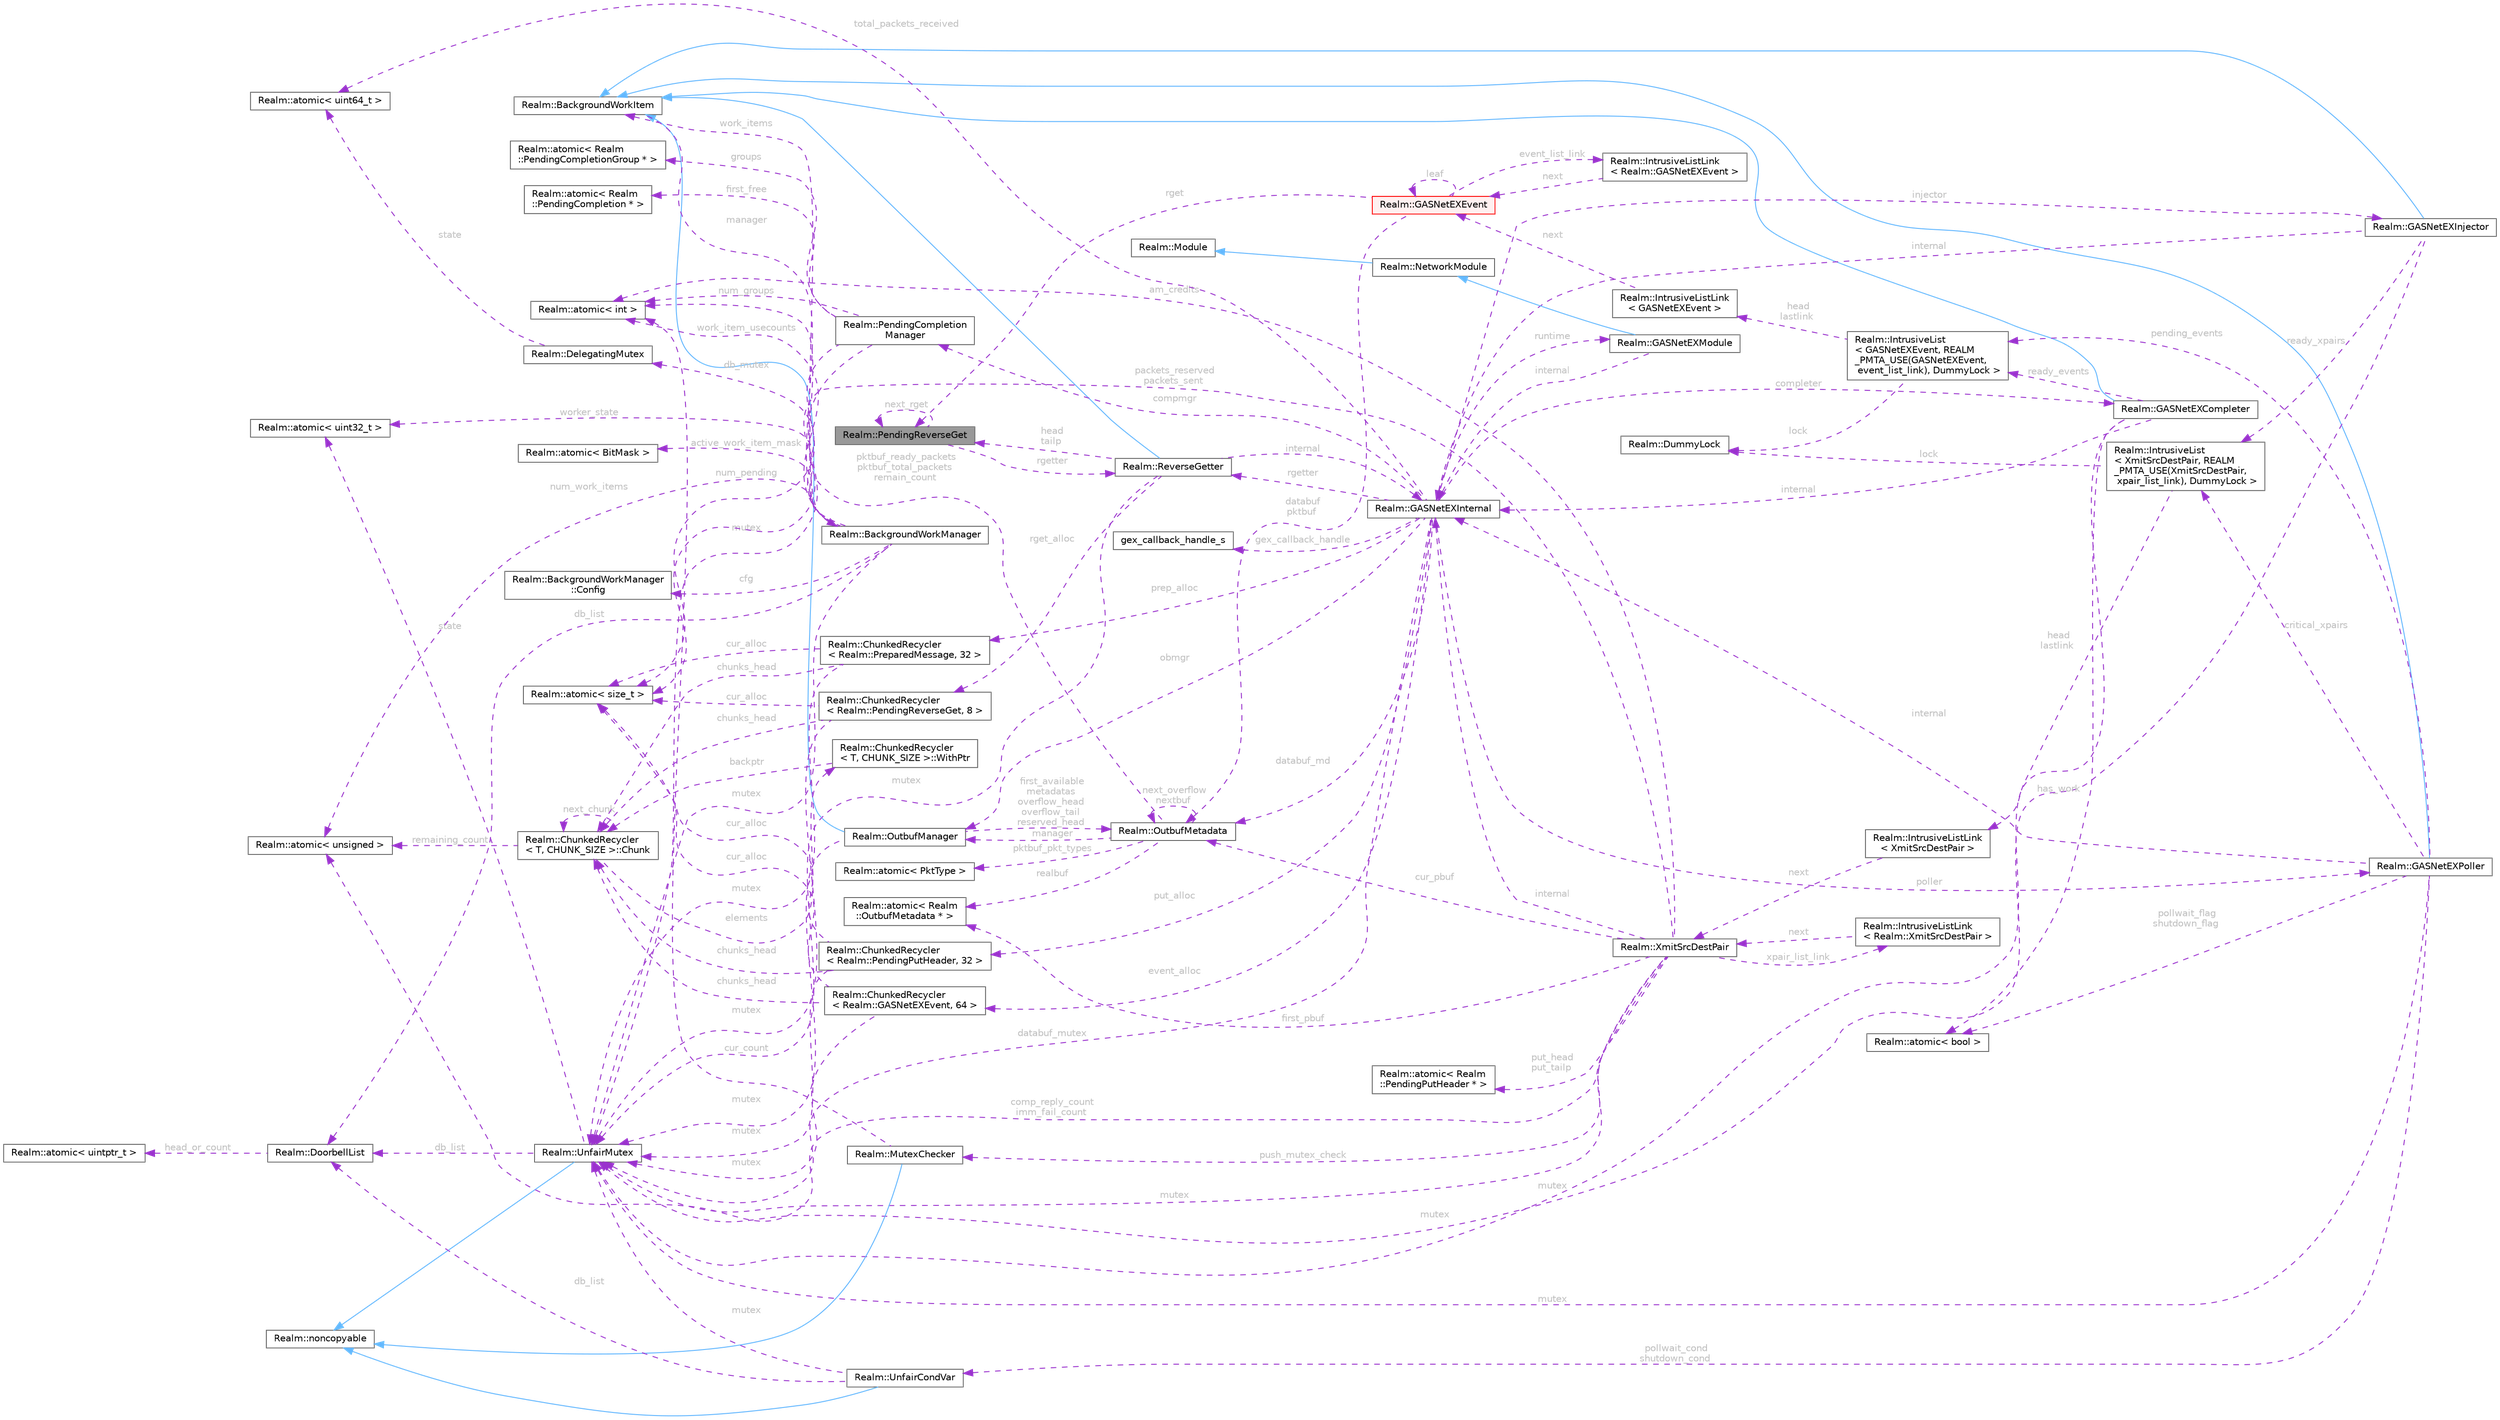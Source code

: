 digraph "Realm::PendingReverseGet"
{
 // LATEX_PDF_SIZE
  bgcolor="transparent";
  edge [fontname=Helvetica,fontsize=10,labelfontname=Helvetica,labelfontsize=10];
  node [fontname=Helvetica,fontsize=10,shape=box,height=0.2,width=0.4];
  rankdir="LR";
  Node1 [id="Node000001",label="Realm::PendingReverseGet",height=0.2,width=0.4,color="gray40", fillcolor="grey60", style="filled", fontcolor="black",tooltip=" "];
  Node2 -> Node1 [id="edge1_Node000001_Node000002",dir="back",color="darkorchid3",style="dashed",tooltip=" ",label=" rgetter",fontcolor="grey" ];
  Node2 [id="Node000002",label="Realm::ReverseGetter",height=0.2,width=0.4,color="gray40", fillcolor="white", style="filled",URL="$classRealm_1_1ReverseGetter.html",tooltip=" "];
  Node3 -> Node2 [id="edge2_Node000002_Node000003",dir="back",color="steelblue1",style="solid",tooltip=" "];
  Node3 [id="Node000003",label="Realm::BackgroundWorkItem",height=0.2,width=0.4,color="gray40", fillcolor="white", style="filled",URL="$classRealm_1_1BackgroundWorkItem.html",tooltip=" "];
  Node4 -> Node3 [id="edge3_Node000003_Node000004",dir="back",color="darkorchid3",style="dashed",tooltip=" ",label=" manager",fontcolor="grey" ];
  Node4 [id="Node000004",label="Realm::BackgroundWorkManager",height=0.2,width=0.4,color="gray40", fillcolor="white", style="filled",URL="$classRealm_1_1BackgroundWorkManager.html",tooltip=" "];
  Node5 -> Node4 [id="edge4_Node000004_Node000005",dir="back",color="darkorchid3",style="dashed",tooltip=" ",label=" cfg",fontcolor="grey" ];
  Node5 [id="Node000005",label="Realm::BackgroundWorkManager\l::Config",height=0.2,width=0.4,color="gray40", fillcolor="white", style="filled",URL="$structRealm_1_1BackgroundWorkManager_1_1Config.html",tooltip=" "];
  Node6 -> Node4 [id="edge5_Node000004_Node000006",dir="back",color="darkorchid3",style="dashed",tooltip=" ",label=" mutex",fontcolor="grey" ];
  Node6 [id="Node000006",label="Realm::UnfairMutex",height=0.2,width=0.4,color="gray40", fillcolor="white", style="filled",URL="$classRealm_1_1UnfairMutex.html",tooltip=" "];
  Node7 -> Node6 [id="edge6_Node000006_Node000007",dir="back",color="steelblue1",style="solid",tooltip=" "];
  Node7 [id="Node000007",label="Realm::noncopyable",height=0.2,width=0.4,color="gray40", fillcolor="white", style="filled",URL="$classRealm_1_1noncopyable.html",tooltip=" "];
  Node8 -> Node6 [id="edge7_Node000006_Node000008",dir="back",color="darkorchid3",style="dashed",tooltip=" ",label=" state",fontcolor="grey" ];
  Node8 [id="Node000008",label="Realm::atomic\< uint32_t \>",height=0.2,width=0.4,color="gray40", fillcolor="white", style="filled",URL="$classRealm_1_1atomic.html",tooltip=" "];
  Node9 -> Node6 [id="edge8_Node000006_Node000009",dir="back",color="darkorchid3",style="dashed",tooltip=" ",label=" db_list",fontcolor="grey" ];
  Node9 [id="Node000009",label="Realm::DoorbellList",height=0.2,width=0.4,color="gray40", fillcolor="white", style="filled",URL="$classRealm_1_1DoorbellList.html",tooltip=" "];
  Node10 -> Node9 [id="edge9_Node000009_Node000010",dir="back",color="darkorchid3",style="dashed",tooltip=" ",label=" head_or_count",fontcolor="grey" ];
  Node10 [id="Node000010",label="Realm::atomic\< uintptr_t \>",height=0.2,width=0.4,color="gray40", fillcolor="white", style="filled",URL="$classRealm_1_1atomic.html",tooltip=" "];
  Node11 -> Node4 [id="edge10_Node000004_Node000011",dir="back",color="darkorchid3",style="dashed",tooltip=" ",label=" num_work_items",fontcolor="grey" ];
  Node11 [id="Node000011",label="Realm::atomic\< unsigned \>",height=0.2,width=0.4,color="gray40", fillcolor="white", style="filled",URL="$classRealm_1_1atomic.html",tooltip=" "];
  Node12 -> Node4 [id="edge11_Node000004_Node000012",dir="back",color="darkorchid3",style="dashed",tooltip=" ",label=" active_work_item_mask",fontcolor="grey" ];
  Node12 [id="Node000012",label="Realm::atomic\< BitMask \>",height=0.2,width=0.4,color="gray40", fillcolor="white", style="filled",URL="$classRealm_1_1atomic.html",tooltip=" "];
  Node13 -> Node4 [id="edge12_Node000004_Node000013",dir="back",color="darkorchid3",style="dashed",tooltip=" ",label=" work_item_usecounts",fontcolor="grey" ];
  Node13 [id="Node000013",label="Realm::atomic\< int \>",height=0.2,width=0.4,color="gray40", fillcolor="white", style="filled",URL="$classRealm_1_1atomic.html",tooltip=" "];
  Node3 -> Node4 [id="edge13_Node000004_Node000003",dir="back",color="darkorchid3",style="dashed",tooltip=" ",label=" work_items",fontcolor="grey" ];
  Node8 -> Node4 [id="edge14_Node000004_Node000008",dir="back",color="darkorchid3",style="dashed",tooltip=" ",label=" worker_state",fontcolor="grey" ];
  Node14 -> Node4 [id="edge15_Node000004_Node000014",dir="back",color="darkorchid3",style="dashed",tooltip=" ",label=" db_mutex",fontcolor="grey" ];
  Node14 [id="Node000014",label="Realm::DelegatingMutex",height=0.2,width=0.4,color="gray40", fillcolor="white", style="filled",URL="$classRealm_1_1DelegatingMutex.html",tooltip=" "];
  Node15 -> Node14 [id="edge16_Node000014_Node000015",dir="back",color="darkorchid3",style="dashed",tooltip=" ",label=" state",fontcolor="grey" ];
  Node15 [id="Node000015",label="Realm::atomic\< uint64_t \>",height=0.2,width=0.4,color="gray40", fillcolor="white", style="filled",URL="$classRealm_1_1atomic.html",tooltip=" "];
  Node9 -> Node4 [id="edge17_Node000004_Node000009",dir="back",color="darkorchid3",style="dashed",tooltip=" ",label=" db_list",fontcolor="grey" ];
  Node16 -> Node2 [id="edge18_Node000002_Node000016",dir="back",color="darkorchid3",style="dashed",tooltip=" ",label=" internal",fontcolor="grey" ];
  Node16 [id="Node000016",label="Realm::GASNetEXInternal",height=0.2,width=0.4,color="gray40", fillcolor="white", style="filled",URL="$classRealm_1_1GASNetEXInternal.html",tooltip=" "];
  Node17 -> Node16 [id="edge19_Node000016_Node000017",dir="back",color="darkorchid3",style="dashed",tooltip=" ",label=" runtime",fontcolor="grey" ];
  Node17 [id="Node000017",label="Realm::GASNetEXModule",height=0.2,width=0.4,color="gray40", fillcolor="white", style="filled",URL="$classRealm_1_1GASNetEXModule.html",tooltip=" "];
  Node18 -> Node17 [id="edge20_Node000017_Node000018",dir="back",color="steelblue1",style="solid",tooltip=" "];
  Node18 [id="Node000018",label="Realm::NetworkModule",height=0.2,width=0.4,color="gray40", fillcolor="white", style="filled",URL="$classRealm_1_1NetworkModule.html",tooltip=" "];
  Node19 -> Node18 [id="edge21_Node000018_Node000019",dir="back",color="steelblue1",style="solid",tooltip=" "];
  Node19 [id="Node000019",label="Realm::Module",height=0.2,width=0.4,color="gray40", fillcolor="white", style="filled",URL="$classRealm_1_1Module.html",tooltip=" "];
  Node16 -> Node17 [id="edge22_Node000017_Node000016",dir="back",color="darkorchid3",style="dashed",tooltip=" ",label=" internal",fontcolor="grey" ];
  Node20 -> Node16 [id="edge23_Node000016_Node000020",dir="back",color="darkorchid3",style="dashed",tooltip=" ",label=" poller",fontcolor="grey" ];
  Node20 [id="Node000020",label="Realm::GASNetEXPoller",height=0.2,width=0.4,color="gray40", fillcolor="white", style="filled",URL="$classRealm_1_1GASNetEXPoller.html",tooltip=" "];
  Node3 -> Node20 [id="edge24_Node000020_Node000003",dir="back",color="steelblue1",style="solid",tooltip=" "];
  Node16 -> Node20 [id="edge25_Node000020_Node000016",dir="back",color="darkorchid3",style="dashed",tooltip=" ",label=" internal",fontcolor="grey" ];
  Node6 -> Node20 [id="edge26_Node000020_Node000006",dir="back",color="darkorchid3",style="dashed",tooltip=" ",label=" mutex",fontcolor="grey" ];
  Node21 -> Node20 [id="edge27_Node000020_Node000021",dir="back",color="darkorchid3",style="dashed",tooltip=" ",label=" pollwait_flag\nshutdown_flag",fontcolor="grey" ];
  Node21 [id="Node000021",label="Realm::atomic\< bool \>",height=0.2,width=0.4,color="gray40", fillcolor="white", style="filled",URL="$classRealm_1_1atomic.html",tooltip=" "];
  Node22 -> Node20 [id="edge28_Node000020_Node000022",dir="back",color="darkorchid3",style="dashed",tooltip=" ",label=" pollwait_cond\nshutdown_cond",fontcolor="grey" ];
  Node22 [id="Node000022",label="Realm::UnfairCondVar",height=0.2,width=0.4,color="gray40", fillcolor="white", style="filled",URL="$classRealm_1_1UnfairCondVar.html",tooltip=" "];
  Node7 -> Node22 [id="edge29_Node000022_Node000007",dir="back",color="steelblue1",style="solid",tooltip=" "];
  Node6 -> Node22 [id="edge30_Node000022_Node000006",dir="back",color="darkorchid3",style="dashed",tooltip=" ",label=" mutex",fontcolor="grey" ];
  Node9 -> Node22 [id="edge31_Node000022_Node000009",dir="back",color="darkorchid3",style="dashed",tooltip=" ",label=" db_list",fontcolor="grey" ];
  Node23 -> Node20 [id="edge32_Node000020_Node000023",dir="back",color="darkorchid3",style="dashed",tooltip=" ",label=" critical_xpairs",fontcolor="grey" ];
  Node23 [id="Node000023",label="Realm::IntrusiveList\l\< XmitSrcDestPair, REALM\l_PMTA_USE(XmitSrcDestPair,\l xpair_list_link), DummyLock \>",height=0.2,width=0.4,color="gray40", fillcolor="white", style="filled",URL="$classRealm_1_1IntrusiveList.html",tooltip=" "];
  Node24 -> Node23 [id="edge33_Node000023_Node000024",dir="back",color="darkorchid3",style="dashed",tooltip=" ",label=" lock",fontcolor="grey" ];
  Node24 [id="Node000024",label="Realm::DummyLock",height=0.2,width=0.4,color="gray40", fillcolor="white", style="filled",URL="$classRealm_1_1DummyLock.html",tooltip=" "];
  Node25 -> Node23 [id="edge34_Node000023_Node000025",dir="back",color="darkorchid3",style="dashed",tooltip=" ",label=" head\nlastlink",fontcolor="grey" ];
  Node25 [id="Node000025",label="Realm::IntrusiveListLink\l\< XmitSrcDestPair \>",height=0.2,width=0.4,color="gray40", fillcolor="white", style="filled",URL="$structRealm_1_1IntrusiveListLink.html",tooltip=" "];
  Node26 -> Node25 [id="edge35_Node000025_Node000026",dir="back",color="darkorchid3",style="dashed",tooltip=" ",label=" next",fontcolor="grey" ];
  Node26 [id="Node000026",label="Realm::XmitSrcDestPair",height=0.2,width=0.4,color="gray40", fillcolor="white", style="filled",URL="$classRealm_1_1XmitSrcDestPair.html",tooltip=" "];
  Node27 -> Node26 [id="edge36_Node000026_Node000027",dir="back",color="darkorchid3",style="dashed",tooltip=" ",label=" xpair_list_link",fontcolor="grey" ];
  Node27 [id="Node000027",label="Realm::IntrusiveListLink\l\< Realm::XmitSrcDestPair \>",height=0.2,width=0.4,color="gray40", fillcolor="white", style="filled",URL="$structRealm_1_1IntrusiveListLink.html",tooltip=" "];
  Node26 -> Node27 [id="edge37_Node000027_Node000026",dir="back",color="darkorchid3",style="dashed",tooltip=" ",label=" next",fontcolor="grey" ];
  Node16 -> Node26 [id="edge38_Node000026_Node000016",dir="back",color="darkorchid3",style="dashed",tooltip=" ",label=" internal",fontcolor="grey" ];
  Node28 -> Node26 [id="edge39_Node000026_Node000028",dir="back",color="darkorchid3",style="dashed",tooltip=" ",label=" packets_reserved\npackets_sent",fontcolor="grey" ];
  Node28 [id="Node000028",label="Realm::atomic\< size_t \>",height=0.2,width=0.4,color="gray40", fillcolor="white", style="filled",URL="$classRealm_1_1atomic.html",tooltip=" "];
  Node6 -> Node26 [id="edge40_Node000026_Node000006",dir="back",color="darkorchid3",style="dashed",tooltip=" ",label=" mutex",fontcolor="grey" ];
  Node29 -> Node26 [id="edge41_Node000026_Node000029",dir="back",color="darkorchid3",style="dashed",tooltip=" ",label=" push_mutex_check",fontcolor="grey" ];
  Node29 [id="Node000029",label="Realm::MutexChecker",height=0.2,width=0.4,color="gray40", fillcolor="white", style="filled",URL="$classRealm_1_1MutexChecker.html",tooltip=" "];
  Node7 -> Node29 [id="edge42_Node000029_Node000007",dir="back",color="steelblue1",style="solid",tooltip=" "];
  Node13 -> Node29 [id="edge43_Node000029_Node000013",dir="back",color="darkorchid3",style="dashed",tooltip=" ",label=" cur_count",fontcolor="grey" ];
  Node30 -> Node26 [id="edge44_Node000026_Node000030",dir="back",color="darkorchid3",style="dashed",tooltip=" ",label=" first_pbuf",fontcolor="grey" ];
  Node30 [id="Node000030",label="Realm::atomic\< Realm\l::OutbufMetadata * \>",height=0.2,width=0.4,color="gray40", fillcolor="white", style="filled",URL="$classRealm_1_1atomic.html",tooltip=" "];
  Node31 -> Node26 [id="edge45_Node000026_Node000031",dir="back",color="darkorchid3",style="dashed",tooltip=" ",label=" cur_pbuf",fontcolor="grey" ];
  Node31 [id="Node000031",label="Realm::OutbufMetadata",height=0.2,width=0.4,color="gray40", fillcolor="white", style="filled",URL="$classRealm_1_1OutbufMetadata.html",tooltip=" "];
  Node32 -> Node31 [id="edge46_Node000031_Node000032",dir="back",color="darkorchid3",style="dashed",tooltip=" ",label=" manager",fontcolor="grey" ];
  Node32 [id="Node000032",label="Realm::OutbufManager",height=0.2,width=0.4,color="gray40", fillcolor="white", style="filled",URL="$classRealm_1_1OutbufManager.html",tooltip=" "];
  Node3 -> Node32 [id="edge47_Node000032_Node000003",dir="back",color="steelblue1",style="solid",tooltip=" "];
  Node31 -> Node32 [id="edge48_Node000032_Node000031",dir="back",color="darkorchid3",style="dashed",tooltip=" ",label=" first_available\nmetadatas\noverflow_head\noverflow_tail\nreserved_head",fontcolor="grey" ];
  Node6 -> Node32 [id="edge49_Node000032_Node000006",dir="back",color="darkorchid3",style="dashed",tooltip=" ",label=" mutex",fontcolor="grey" ];
  Node31 -> Node31 [id="edge50_Node000031_Node000031",dir="back",color="darkorchid3",style="dashed",tooltip=" ",label=" next_overflow\nnextbuf",fontcolor="grey" ];
  Node30 -> Node31 [id="edge51_Node000031_Node000030",dir="back",color="darkorchid3",style="dashed",tooltip=" ",label=" realbuf",fontcolor="grey" ];
  Node13 -> Node31 [id="edge52_Node000031_Node000013",dir="back",color="darkorchid3",style="dashed",tooltip=" ",label=" pktbuf_ready_packets\npktbuf_total_packets\nremain_count",fontcolor="grey" ];
  Node33 -> Node31 [id="edge53_Node000031_Node000033",dir="back",color="darkorchid3",style="dashed",tooltip=" ",label=" pktbuf_pkt_types",fontcolor="grey" ];
  Node33 [id="Node000033",label="Realm::atomic\< PktType \>",height=0.2,width=0.4,color="gray40", fillcolor="white", style="filled",URL="$classRealm_1_1atomic.html",tooltip=" "];
  Node11 -> Node26 [id="edge54_Node000026_Node000011",dir="back",color="darkorchid3",style="dashed",tooltip=" ",label=" comp_reply_count\nimm_fail_count",fontcolor="grey" ];
  Node34 -> Node26 [id="edge55_Node000026_Node000034",dir="back",color="darkorchid3",style="dashed",tooltip=" ",label=" put_head\nput_tailp",fontcolor="grey" ];
  Node34 [id="Node000034",label="Realm::atomic\< Realm\l::PendingPutHeader * \>",height=0.2,width=0.4,color="gray40", fillcolor="white", style="filled",URL="$classRealm_1_1atomic.html",tooltip=" "];
  Node13 -> Node26 [id="edge56_Node000026_Node000013",dir="back",color="darkorchid3",style="dashed",tooltip=" ",label=" am_credits",fontcolor="grey" ];
  Node35 -> Node20 [id="edge57_Node000020_Node000035",dir="back",color="darkorchid3",style="dashed",tooltip=" ",label=" pending_events",fontcolor="grey" ];
  Node35 [id="Node000035",label="Realm::IntrusiveList\l\< GASNetEXEvent, REALM\l_PMTA_USE(GASNetEXEvent,\l event_list_link), DummyLock \>",height=0.2,width=0.4,color="gray40", fillcolor="white", style="filled",URL="$classRealm_1_1IntrusiveList.html",tooltip=" "];
  Node24 -> Node35 [id="edge58_Node000035_Node000024",dir="back",color="darkorchid3",style="dashed",tooltip=" ",label=" lock",fontcolor="grey" ];
  Node36 -> Node35 [id="edge59_Node000035_Node000036",dir="back",color="darkorchid3",style="dashed",tooltip=" ",label=" head\nlastlink",fontcolor="grey" ];
  Node36 [id="Node000036",label="Realm::IntrusiveListLink\l\< GASNetEXEvent \>",height=0.2,width=0.4,color="gray40", fillcolor="white", style="filled",URL="$structRealm_1_1IntrusiveListLink.html",tooltip=" "];
  Node37 -> Node36 [id="edge60_Node000036_Node000037",dir="back",color="darkorchid3",style="dashed",tooltip=" ",label=" next",fontcolor="grey" ];
  Node37 [id="Node000037",label="Realm::GASNetEXEvent",height=0.2,width=0.4,color="red", fillcolor="#FFF0F0", style="filled",URL="$classRealm_1_1GASNetEXEvent.html",tooltip=" "];
  Node38 -> Node37 [id="edge61_Node000037_Node000038",dir="back",color="darkorchid3",style="dashed",tooltip=" ",label=" event_list_link",fontcolor="grey" ];
  Node38 [id="Node000038",label="Realm::IntrusiveListLink\l\< Realm::GASNetEXEvent \>",height=0.2,width=0.4,color="gray40", fillcolor="white", style="filled",URL="$structRealm_1_1IntrusiveListLink.html",tooltip=" "];
  Node37 -> Node38 [id="edge62_Node000038_Node000037",dir="back",color="darkorchid3",style="dashed",tooltip=" ",label=" next",fontcolor="grey" ];
  Node31 -> Node37 [id="edge63_Node000037_Node000031",dir="back",color="darkorchid3",style="dashed",tooltip=" ",label=" databuf\npktbuf",fontcolor="grey" ];
  Node1 -> Node37 [id="edge64_Node000037_Node000001",dir="back",color="darkorchid3",style="dashed",tooltip=" ",label=" rget",fontcolor="grey" ];
  Node37 -> Node37 [id="edge65_Node000037_Node000037",dir="back",color="darkorchid3",style="dashed",tooltip=" ",label=" leaf",fontcolor="grey" ];
  Node44 -> Node16 [id="edge66_Node000016_Node000044",dir="back",color="darkorchid3",style="dashed",tooltip=" ",label=" injector",fontcolor="grey" ];
  Node44 [id="Node000044",label="Realm::GASNetEXInjector",height=0.2,width=0.4,color="gray40", fillcolor="white", style="filled",URL="$classRealm_1_1GASNetEXInjector.html",tooltip=" "];
  Node3 -> Node44 [id="edge67_Node000044_Node000003",dir="back",color="steelblue1",style="solid",tooltip=" "];
  Node16 -> Node44 [id="edge68_Node000044_Node000016",dir="back",color="darkorchid3",style="dashed",tooltip=" ",label=" internal",fontcolor="grey" ];
  Node6 -> Node44 [id="edge69_Node000044_Node000006",dir="back",color="darkorchid3",style="dashed",tooltip=" ",label=" mutex",fontcolor="grey" ];
  Node23 -> Node44 [id="edge70_Node000044_Node000023",dir="back",color="darkorchid3",style="dashed",tooltip=" ",label=" ready_xpairs",fontcolor="grey" ];
  Node45 -> Node16 [id="edge71_Node000016_Node000045",dir="back",color="darkorchid3",style="dashed",tooltip=" ",label=" completer",fontcolor="grey" ];
  Node45 [id="Node000045",label="Realm::GASNetEXCompleter",height=0.2,width=0.4,color="gray40", fillcolor="white", style="filled",URL="$classRealm_1_1GASNetEXCompleter.html",tooltip=" "];
  Node3 -> Node45 [id="edge72_Node000045_Node000003",dir="back",color="steelblue1",style="solid",tooltip=" "];
  Node16 -> Node45 [id="edge73_Node000045_Node000016",dir="back",color="darkorchid3",style="dashed",tooltip=" ",label=" internal",fontcolor="grey" ];
  Node6 -> Node45 [id="edge74_Node000045_Node000006",dir="back",color="darkorchid3",style="dashed",tooltip=" ",label=" mutex",fontcolor="grey" ];
  Node21 -> Node45 [id="edge75_Node000045_Node000021",dir="back",color="darkorchid3",style="dashed",tooltip=" ",label=" has_work",fontcolor="grey" ];
  Node35 -> Node45 [id="edge76_Node000045_Node000035",dir="back",color="darkorchid3",style="dashed",tooltip=" ",label=" ready_events",fontcolor="grey" ];
  Node2 -> Node16 [id="edge77_Node000016_Node000002",dir="back",color="darkorchid3",style="dashed",tooltip=" ",label=" rgetter",fontcolor="grey" ];
  Node40 -> Node16 [id="edge78_Node000016_Node000040",dir="back",color="darkorchid3",style="dashed",tooltip=" ",label=" compmgr",fontcolor="grey" ];
  Node40 [id="Node000040",label="Realm::PendingCompletion\lManager",height=0.2,width=0.4,color="gray40", fillcolor="white", style="filled",URL="$classRealm_1_1PendingCompletionManager.html",tooltip=" "];
  Node6 -> Node40 [id="edge79_Node000040_Node000006",dir="back",color="darkorchid3",style="dashed",tooltip=" ",label=" mutex",fontcolor="grey" ];
  Node41 -> Node40 [id="edge80_Node000040_Node000041",dir="back",color="darkorchid3",style="dashed",tooltip=" ",label=" first_free",fontcolor="grey" ];
  Node41 [id="Node000041",label="Realm::atomic\< Realm\l::PendingCompletion * \>",height=0.2,width=0.4,color="gray40", fillcolor="white", style="filled",URL="$classRealm_1_1atomic.html",tooltip=" "];
  Node13 -> Node40 [id="edge81_Node000040_Node000013",dir="back",color="darkorchid3",style="dashed",tooltip=" ",label=" num_groups",fontcolor="grey" ];
  Node42 -> Node40 [id="edge82_Node000040_Node000042",dir="back",color="darkorchid3",style="dashed",tooltip=" ",label=" groups",fontcolor="grey" ];
  Node42 [id="Node000042",label="Realm::atomic\< Realm\l::PendingCompletionGroup * \>",height=0.2,width=0.4,color="gray40", fillcolor="white", style="filled",URL="$classRealm_1_1atomic.html",tooltip=" "];
  Node28 -> Node40 [id="edge83_Node000040_Node000028",dir="back",color="darkorchid3",style="dashed",tooltip=" ",label=" num_pending",fontcolor="grey" ];
  Node32 -> Node16 [id="edge84_Node000016_Node000032",dir="back",color="darkorchid3",style="dashed",tooltip=" ",label=" obmgr",fontcolor="grey" ];
  Node15 -> Node16 [id="edge85_Node000016_Node000015",dir="back",color="darkorchid3",style="dashed",tooltip=" ",label=" total_packets_received",fontcolor="grey" ];
  Node6 -> Node16 [id="edge86_Node000016_Node000006",dir="back",color="darkorchid3",style="dashed",tooltip=" ",label=" databuf_mutex",fontcolor="grey" ];
  Node31 -> Node16 [id="edge87_Node000016_Node000031",dir="back",color="darkorchid3",style="dashed",tooltip=" ",label=" databuf_md",fontcolor="grey" ];
  Node46 -> Node16 [id="edge88_Node000016_Node000046",dir="back",color="darkorchid3",style="dashed",tooltip=" ",label=" gex_callback_handle",fontcolor="grey" ];
  Node46 [id="Node000046",label="gex_callback_handle_s",height=0.2,width=0.4,color="gray40", fillcolor="white", style="filled",URL="$structgex__callback__handle__s.html",tooltip=" "];
  Node47 -> Node16 [id="edge89_Node000016_Node000047",dir="back",color="darkorchid3",style="dashed",tooltip=" ",label=" event_alloc",fontcolor="grey" ];
  Node47 [id="Node000047",label="Realm::ChunkedRecycler\l\< Realm::GASNetEXEvent, 64 \>",height=0.2,width=0.4,color="gray40", fillcolor="white", style="filled",URL="$classRealm_1_1ChunkedRecycler.html",tooltip=" "];
  Node6 -> Node47 [id="edge90_Node000047_Node000006",dir="back",color="darkorchid3",style="dashed",tooltip=" ",label=" mutex",fontcolor="grey" ];
  Node48 -> Node47 [id="edge91_Node000047_Node000048",dir="back",color="darkorchid3",style="dashed",tooltip=" ",label=" chunks_head",fontcolor="grey" ];
  Node48 [id="Node000048",label="Realm::ChunkedRecycler\l\< T, CHUNK_SIZE \>::Chunk",height=0.2,width=0.4,color="gray40", fillcolor="white", style="filled",URL="$structRealm_1_1ChunkedRecycler_1_1Chunk.html",tooltip=" "];
  Node11 -> Node48 [id="edge92_Node000048_Node000011",dir="back",color="darkorchid3",style="dashed",tooltip=" ",label=" remaining_count",fontcolor="grey" ];
  Node48 -> Node48 [id="edge93_Node000048_Node000048",dir="back",color="darkorchid3",style="dashed",tooltip=" ",label=" next_chunk",fontcolor="grey" ];
  Node49 -> Node48 [id="edge94_Node000048_Node000049",dir="back",color="darkorchid3",style="dashed",tooltip=" ",label=" elements",fontcolor="grey" ];
  Node49 [id="Node000049",label="Realm::ChunkedRecycler\l\< T, CHUNK_SIZE \>::WithPtr",height=0.2,width=0.4,color="gray40", fillcolor="white", style="filled",URL="$structRealm_1_1ChunkedRecycler_1_1WithPtr.html",tooltip=" "];
  Node48 -> Node49 [id="edge95_Node000049_Node000048",dir="back",color="darkorchid3",style="dashed",tooltip=" ",label=" backptr",fontcolor="grey" ];
  Node28 -> Node47 [id="edge96_Node000047_Node000028",dir="back",color="darkorchid3",style="dashed",tooltip=" ",label=" cur_alloc",fontcolor="grey" ];
  Node50 -> Node16 [id="edge97_Node000016_Node000050",dir="back",color="darkorchid3",style="dashed",tooltip=" ",label=" prep_alloc",fontcolor="grey" ];
  Node50 [id="Node000050",label="Realm::ChunkedRecycler\l\< Realm::PreparedMessage, 32 \>",height=0.2,width=0.4,color="gray40", fillcolor="white", style="filled",URL="$classRealm_1_1ChunkedRecycler.html",tooltip=" "];
  Node6 -> Node50 [id="edge98_Node000050_Node000006",dir="back",color="darkorchid3",style="dashed",tooltip=" ",label=" mutex",fontcolor="grey" ];
  Node48 -> Node50 [id="edge99_Node000050_Node000048",dir="back",color="darkorchid3",style="dashed",tooltip=" ",label=" chunks_head",fontcolor="grey" ];
  Node28 -> Node50 [id="edge100_Node000050_Node000028",dir="back",color="darkorchid3",style="dashed",tooltip=" ",label=" cur_alloc",fontcolor="grey" ];
  Node51 -> Node16 [id="edge101_Node000016_Node000051",dir="back",color="darkorchid3",style="dashed",tooltip=" ",label=" put_alloc",fontcolor="grey" ];
  Node51 [id="Node000051",label="Realm::ChunkedRecycler\l\< Realm::PendingPutHeader, 32 \>",height=0.2,width=0.4,color="gray40", fillcolor="white", style="filled",URL="$classRealm_1_1ChunkedRecycler.html",tooltip=" "];
  Node6 -> Node51 [id="edge102_Node000051_Node000006",dir="back",color="darkorchid3",style="dashed",tooltip=" ",label=" mutex",fontcolor="grey" ];
  Node48 -> Node51 [id="edge103_Node000051_Node000048",dir="back",color="darkorchid3",style="dashed",tooltip=" ",label=" chunks_head",fontcolor="grey" ];
  Node28 -> Node51 [id="edge104_Node000051_Node000028",dir="back",color="darkorchid3",style="dashed",tooltip=" ",label=" cur_alloc",fontcolor="grey" ];
  Node6 -> Node2 [id="edge105_Node000002_Node000006",dir="back",color="darkorchid3",style="dashed",tooltip=" ",label=" mutex",fontcolor="grey" ];
  Node1 -> Node2 [id="edge106_Node000002_Node000001",dir="back",color="darkorchid3",style="dashed",tooltip=" ",label=" head\ntailp",fontcolor="grey" ];
  Node52 -> Node2 [id="edge107_Node000002_Node000052",dir="back",color="darkorchid3",style="dashed",tooltip=" ",label=" rget_alloc",fontcolor="grey" ];
  Node52 [id="Node000052",label="Realm::ChunkedRecycler\l\< Realm::PendingReverseGet, 8 \>",height=0.2,width=0.4,color="gray40", fillcolor="white", style="filled",URL="$classRealm_1_1ChunkedRecycler.html",tooltip=" "];
  Node6 -> Node52 [id="edge108_Node000052_Node000006",dir="back",color="darkorchid3",style="dashed",tooltip=" ",label=" mutex",fontcolor="grey" ];
  Node48 -> Node52 [id="edge109_Node000052_Node000048",dir="back",color="darkorchid3",style="dashed",tooltip=" ",label=" chunks_head",fontcolor="grey" ];
  Node28 -> Node52 [id="edge110_Node000052_Node000028",dir="back",color="darkorchid3",style="dashed",tooltip=" ",label=" cur_alloc",fontcolor="grey" ];
  Node1 -> Node1 [id="edge111_Node000001_Node000001",dir="back",color="darkorchid3",style="dashed",tooltip=" ",label=" next_rget",fontcolor="grey" ];
}

